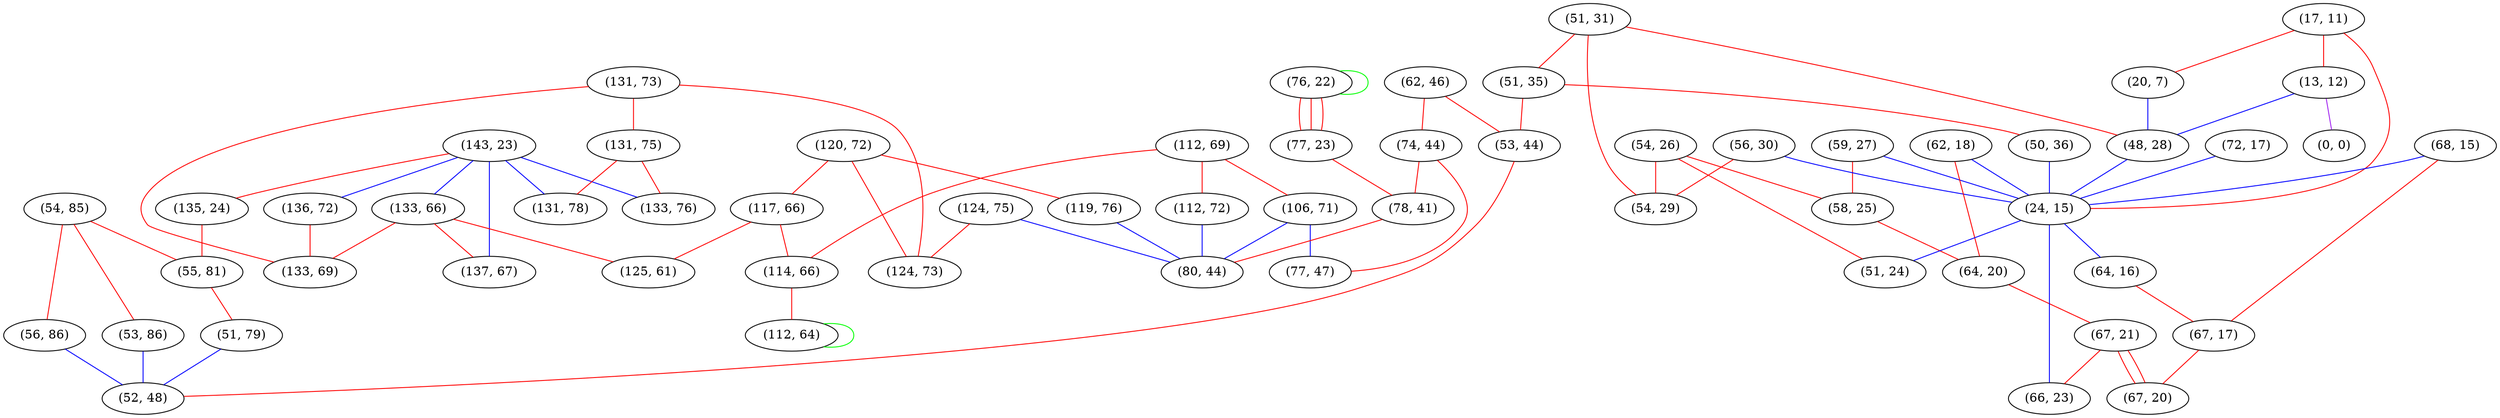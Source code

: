 graph "" {
"(120, 72)";
"(51, 31)";
"(17, 11)";
"(112, 69)";
"(59, 27)";
"(124, 75)";
"(62, 46)";
"(117, 66)";
"(112, 72)";
"(74, 44)";
"(20, 7)";
"(131, 73)";
"(72, 17)";
"(76, 22)";
"(54, 85)";
"(56, 30)";
"(13, 12)";
"(77, 23)";
"(143, 23)";
"(131, 75)";
"(68, 15)";
"(54, 26)";
"(135, 24)";
"(0, 0)";
"(48, 28)";
"(106, 71)";
"(136, 72)";
"(55, 81)";
"(51, 35)";
"(119, 76)";
"(77, 47)";
"(53, 44)";
"(62, 18)";
"(133, 66)";
"(58, 25)";
"(137, 67)";
"(64, 20)";
"(53, 86)";
"(124, 73)";
"(50, 36)";
"(24, 15)";
"(67, 21)";
"(64, 16)";
"(67, 17)";
"(78, 41)";
"(131, 78)";
"(133, 69)";
"(125, 61)";
"(66, 23)";
"(133, 76)";
"(114, 66)";
"(67, 20)";
"(51, 24)";
"(51, 79)";
"(112, 64)";
"(54, 29)";
"(56, 86)";
"(52, 48)";
"(80, 44)";
"(120, 72)" -- "(119, 76)"  [color=red, key=0, weight=1];
"(120, 72)" -- "(124, 73)"  [color=red, key=0, weight=1];
"(120, 72)" -- "(117, 66)"  [color=red, key=0, weight=1];
"(51, 31)" -- "(51, 35)"  [color=red, key=0, weight=1];
"(51, 31)" -- "(54, 29)"  [color=red, key=0, weight=1];
"(51, 31)" -- "(48, 28)"  [color=red, key=0, weight=1];
"(17, 11)" -- "(13, 12)"  [color=red, key=0, weight=1];
"(17, 11)" -- "(20, 7)"  [color=red, key=0, weight=1];
"(17, 11)" -- "(24, 15)"  [color=red, key=0, weight=1];
"(112, 69)" -- "(106, 71)"  [color=red, key=0, weight=1];
"(112, 69)" -- "(112, 72)"  [color=red, key=0, weight=1];
"(112, 69)" -- "(114, 66)"  [color=red, key=0, weight=1];
"(59, 27)" -- "(24, 15)"  [color=blue, key=0, weight=3];
"(59, 27)" -- "(58, 25)"  [color=red, key=0, weight=1];
"(124, 75)" -- "(124, 73)"  [color=red, key=0, weight=1];
"(124, 75)" -- "(80, 44)"  [color=blue, key=0, weight=3];
"(62, 46)" -- "(53, 44)"  [color=red, key=0, weight=1];
"(62, 46)" -- "(74, 44)"  [color=red, key=0, weight=1];
"(117, 66)" -- "(125, 61)"  [color=red, key=0, weight=1];
"(117, 66)" -- "(114, 66)"  [color=red, key=0, weight=1];
"(112, 72)" -- "(80, 44)"  [color=blue, key=0, weight=3];
"(74, 44)" -- "(78, 41)"  [color=red, key=0, weight=1];
"(74, 44)" -- "(77, 47)"  [color=red, key=0, weight=1];
"(20, 7)" -- "(48, 28)"  [color=blue, key=0, weight=3];
"(131, 73)" -- "(124, 73)"  [color=red, key=0, weight=1];
"(131, 73)" -- "(133, 69)"  [color=red, key=0, weight=1];
"(131, 73)" -- "(131, 75)"  [color=red, key=0, weight=1];
"(72, 17)" -- "(24, 15)"  [color=blue, key=0, weight=3];
"(76, 22)" -- "(77, 23)"  [color=red, key=0, weight=1];
"(76, 22)" -- "(77, 23)"  [color=red, key=1, weight=1];
"(76, 22)" -- "(77, 23)"  [color=red, key=2, weight=1];
"(76, 22)" -- "(76, 22)"  [color=green, key=0, weight=2];
"(54, 85)" -- "(53, 86)"  [color=red, key=0, weight=1];
"(54, 85)" -- "(56, 86)"  [color=red, key=0, weight=1];
"(54, 85)" -- "(55, 81)"  [color=red, key=0, weight=1];
"(56, 30)" -- "(24, 15)"  [color=blue, key=0, weight=3];
"(56, 30)" -- "(54, 29)"  [color=red, key=0, weight=1];
"(13, 12)" -- "(0, 0)"  [color=purple, key=0, weight=4];
"(13, 12)" -- "(48, 28)"  [color=blue, key=0, weight=3];
"(77, 23)" -- "(78, 41)"  [color=red, key=0, weight=1];
"(143, 23)" -- "(133, 76)"  [color=blue, key=0, weight=3];
"(143, 23)" -- "(137, 67)"  [color=blue, key=0, weight=3];
"(143, 23)" -- "(135, 24)"  [color=red, key=0, weight=1];
"(143, 23)" -- "(136, 72)"  [color=blue, key=0, weight=3];
"(143, 23)" -- "(133, 66)"  [color=blue, key=0, weight=3];
"(143, 23)" -- "(131, 78)"  [color=blue, key=0, weight=3];
"(131, 75)" -- "(133, 76)"  [color=red, key=0, weight=1];
"(131, 75)" -- "(131, 78)"  [color=red, key=0, weight=1];
"(68, 15)" -- "(67, 17)"  [color=red, key=0, weight=1];
"(68, 15)" -- "(24, 15)"  [color=blue, key=0, weight=3];
"(54, 26)" -- "(51, 24)"  [color=red, key=0, weight=1];
"(54, 26)" -- "(58, 25)"  [color=red, key=0, weight=1];
"(54, 26)" -- "(54, 29)"  [color=red, key=0, weight=1];
"(135, 24)" -- "(55, 81)"  [color=red, key=0, weight=1];
"(48, 28)" -- "(24, 15)"  [color=blue, key=0, weight=3];
"(106, 71)" -- "(77, 47)"  [color=blue, key=0, weight=3];
"(106, 71)" -- "(80, 44)"  [color=blue, key=0, weight=3];
"(136, 72)" -- "(133, 69)"  [color=red, key=0, weight=1];
"(55, 81)" -- "(51, 79)"  [color=red, key=0, weight=1];
"(51, 35)" -- "(53, 44)"  [color=red, key=0, weight=1];
"(51, 35)" -- "(50, 36)"  [color=red, key=0, weight=1];
"(119, 76)" -- "(80, 44)"  [color=blue, key=0, weight=3];
"(53, 44)" -- "(52, 48)"  [color=red, key=0, weight=1];
"(62, 18)" -- "(24, 15)"  [color=blue, key=0, weight=3];
"(62, 18)" -- "(64, 20)"  [color=red, key=0, weight=1];
"(133, 66)" -- "(137, 67)"  [color=red, key=0, weight=1];
"(133, 66)" -- "(125, 61)"  [color=red, key=0, weight=1];
"(133, 66)" -- "(133, 69)"  [color=red, key=0, weight=1];
"(58, 25)" -- "(64, 20)"  [color=red, key=0, weight=1];
"(64, 20)" -- "(67, 21)"  [color=red, key=0, weight=1];
"(53, 86)" -- "(52, 48)"  [color=blue, key=0, weight=3];
"(50, 36)" -- "(24, 15)"  [color=blue, key=0, weight=3];
"(24, 15)" -- "(66, 23)"  [color=blue, key=0, weight=3];
"(24, 15)" -- "(51, 24)"  [color=blue, key=0, weight=3];
"(24, 15)" -- "(64, 16)"  [color=blue, key=0, weight=3];
"(67, 21)" -- "(66, 23)"  [color=red, key=0, weight=1];
"(67, 21)" -- "(67, 20)"  [color=red, key=0, weight=1];
"(67, 21)" -- "(67, 20)"  [color=red, key=1, weight=1];
"(64, 16)" -- "(67, 17)"  [color=red, key=0, weight=1];
"(67, 17)" -- "(67, 20)"  [color=red, key=0, weight=1];
"(78, 41)" -- "(80, 44)"  [color=red, key=0, weight=1];
"(114, 66)" -- "(112, 64)"  [color=red, key=0, weight=1];
"(51, 79)" -- "(52, 48)"  [color=blue, key=0, weight=3];
"(112, 64)" -- "(112, 64)"  [color=green, key=0, weight=2];
"(56, 86)" -- "(52, 48)"  [color=blue, key=0, weight=3];
}
